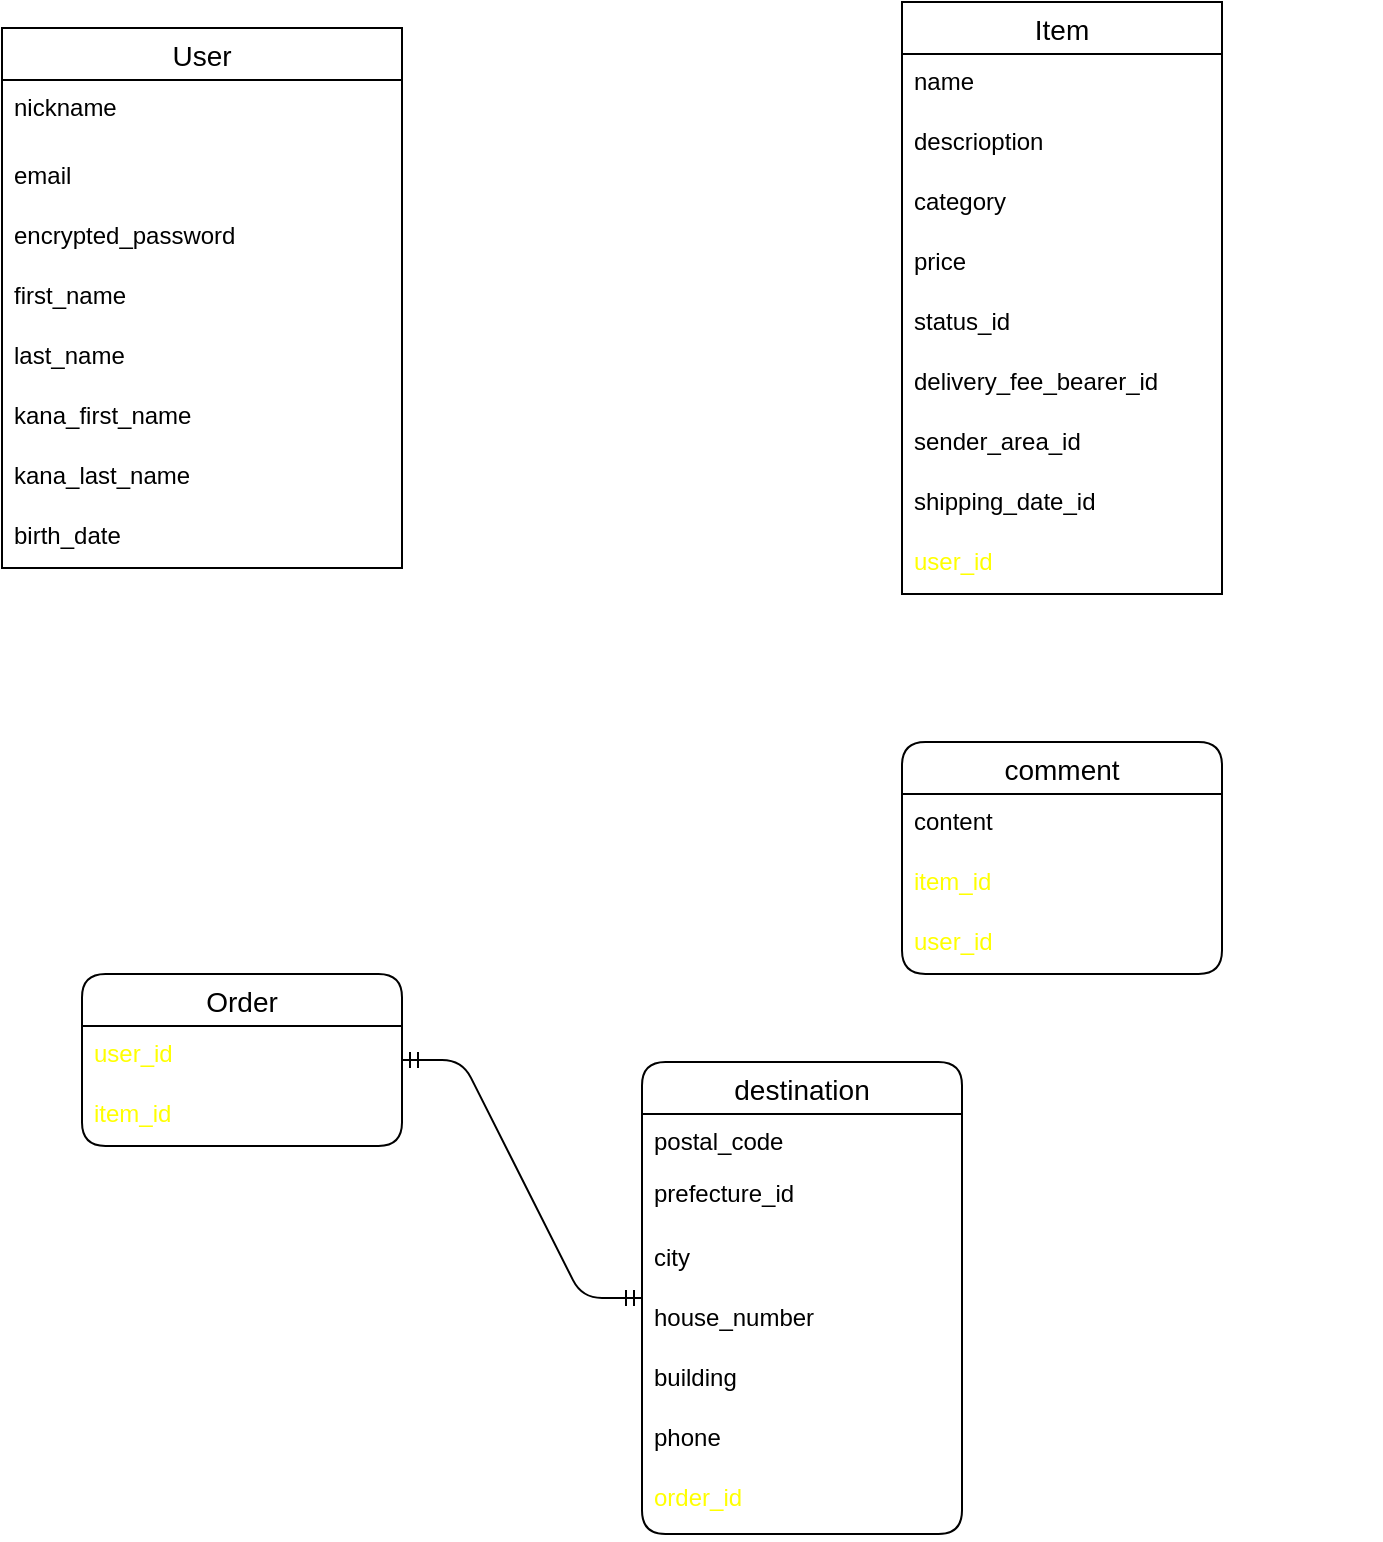<mxfile version="13.6.5">
    <diagram id="eR3UaYHtf4SxekgwNWtN" name="ページ1">
        <mxGraphModel dx="1208" dy="815" grid="1" gridSize="10" guides="1" tooltips="1" connect="1" arrows="1" fold="1" page="1" pageScale="1" pageWidth="827" pageHeight="1169" math="0" shadow="0">
            <root>
                <mxCell id="0"/>
                <mxCell id="1" parent="0"/>
                <mxCell id="119" value="" style="edgeStyle=entityRelationEdgeStyle;fontSize=12;html=1;endArrow=ERzeroToMany;endFill=1;startArrow=ERone;startFill=0;jumpSize=6;strokeWidth=1;strokeColor=#FFFFFF;" parent="1" source="44" target="84" edge="1">
                    <mxGeometry width="100" height="100" relative="1" as="geometry">
                        <mxPoint x="260" y="130" as="sourcePoint"/>
                        <mxPoint x="490" y="190" as="targetPoint"/>
                    </mxGeometry>
                </mxCell>
                <mxCell id="126" value="" style="edgeStyle=orthogonalEdgeStyle;fontSize=12;html=1;endArrow=ERzeroToMany;endFill=1;startArrow=ERone;startFill=0;jumpSize=6;strokeWidth=1;strokeColor=#FFFFFF;rounded=0;" parent="1" source="44" target="53" edge="1">
                    <mxGeometry width="100" height="100" relative="1" as="geometry">
                        <mxPoint x="126" y="370" as="sourcePoint"/>
                        <mxPoint x="190" y="518.01" as="targetPoint"/>
                        <Array as="points">
                            <mxPoint x="126" y="470"/>
                            <mxPoint x="126" y="470"/>
                        </Array>
                    </mxGeometry>
                </mxCell>
                <mxCell id="127" value="" style="fontSize=12;html=1;endArrow=ERzeroToMany;endFill=1;startArrow=ERone;startFill=0;jumpSize=6;strokeWidth=1;strokeColor=#FFFFFF;" parent="1" source="84" target="88" edge="1">
                    <mxGeometry width="100" height="100" relative="1" as="geometry">
                        <mxPoint x="580" y="360" as="sourcePoint"/>
                        <mxPoint x="640" y="460" as="targetPoint"/>
                    </mxGeometry>
                </mxCell>
                <mxCell id="128" value="" style="edgeStyle=orthogonalEdgeStyle;fontSize=12;html=1;endArrow=ERzeroToMany;endFill=1;startArrow=ERone;startFill=0;jumpSize=6;strokeWidth=1;strokeColor=#FFFFFF;rounded=0;" parent="1" target="88" edge="1">
                    <mxGeometry width="100" height="100" relative="1" as="geometry">
                        <mxPoint x="240" y="240" as="sourcePoint"/>
                        <mxPoint x="440" y="550" as="targetPoint"/>
                        <Array as="points">
                            <mxPoint x="440" y="240"/>
                            <mxPoint x="440" y="450"/>
                        </Array>
                    </mxGeometry>
                </mxCell>
                <mxCell id="129" value="" style="edgeStyle=orthogonalEdgeStyle;fontSize=12;html=1;endArrow=ERone;endFill=0;startArrow=ERzeroToOne;startFill=1;jumpSize=6;strokeWidth=1;strokeColor=#FFFFFF;rounded=0;" parent="1" source="53" target="84" edge="1">
                    <mxGeometry width="100" height="100" relative="1" as="geometry">
                        <mxPoint x="350" y="530" as="sourcePoint"/>
                        <mxPoint x="760" y="490" as="targetPoint"/>
                        <Array as="points">
                            <mxPoint x="720" y="530"/>
                            <mxPoint x="720" y="190"/>
                        </Array>
                    </mxGeometry>
                </mxCell>
                <mxCell id="88" value="comment" style="swimlane;fontStyle=0;childLayout=stackLayout;horizontal=1;startSize=26;horizontalStack=0;resizeParent=1;resizeParentMax=0;resizeLast=0;collapsible=1;marginBottom=0;align=center;fontSize=14;rounded=1;" parent="1" vertex="1">
                    <mxGeometry x="490" y="380" width="160" height="116" as="geometry"/>
                </mxCell>
                <mxCell id="89" value="content" style="text;strokeColor=none;fillColor=none;spacingLeft=4;spacingRight=4;overflow=hidden;rotatable=0;points=[[0,0.5],[1,0.5]];portConstraint=eastwest;fontSize=12;" parent="88" vertex="1">
                    <mxGeometry y="26" width="160" height="30" as="geometry"/>
                </mxCell>
                <mxCell id="90" value="item_id" style="text;strokeColor=none;fillColor=none;spacingLeft=4;spacingRight=4;overflow=hidden;rotatable=0;points=[[0,0.5],[1,0.5]];portConstraint=eastwest;fontSize=12;fontColor=#FFFF00;" parent="88" vertex="1">
                    <mxGeometry y="56" width="160" height="30" as="geometry"/>
                </mxCell>
                <mxCell id="91" value="user_id" style="text;strokeColor=none;fillColor=none;spacingLeft=4;spacingRight=4;overflow=hidden;rotatable=0;points=[[0,0.5],[1,0.5]];portConstraint=eastwest;fontSize=12;fontColor=#FFFF00;" parent="88" vertex="1">
                    <mxGeometry y="86" width="160" height="30" as="geometry"/>
                </mxCell>
                <mxCell id="147" value="" style="edgeStyle=entityRelationEdgeStyle;fontSize=12;html=1;endArrow=ERmandOne;startArrow=ERmandOne;" parent="1" source="53" target="130" edge="1">
                    <mxGeometry width="100" height="100" relative="1" as="geometry">
                        <mxPoint x="240" y="650" as="sourcePoint"/>
                        <mxPoint x="360" y="570" as="targetPoint"/>
                    </mxGeometry>
                </mxCell>
                <mxCell id="53" value="Order" style="swimlane;fontStyle=0;childLayout=stackLayout;horizontal=1;startSize=26;horizontalStack=0;resizeParent=1;resizeParentMax=0;resizeLast=0;collapsible=1;marginBottom=0;align=center;fontSize=14;rounded=1;" parent="1" vertex="1">
                    <mxGeometry x="80" y="496" width="160" height="86" as="geometry"/>
                </mxCell>
                <mxCell id="117" value="user_id" style="text;strokeColor=none;fillColor=none;spacingLeft=4;spacingRight=4;overflow=hidden;rotatable=0;points=[[0,0.5],[1,0.5]];portConstraint=eastwest;fontSize=12;fontColor=#FFFF00;" parent="53" vertex="1">
                    <mxGeometry y="26" width="160" height="30" as="geometry"/>
                </mxCell>
                <mxCell id="118" value="item_id" style="text;strokeColor=none;fillColor=none;spacingLeft=4;spacingRight=4;overflow=hidden;rotatable=0;points=[[0,0.5],[1,0.5]];portConstraint=eastwest;fontSize=12;fontColor=#FFFF00;" parent="53" vertex="1">
                    <mxGeometry y="56" width="160" height="30" as="geometry"/>
                </mxCell>
                <mxCell id="130" value="destination" style="swimlane;fontStyle=0;childLayout=stackLayout;horizontal=1;startSize=26;horizontalStack=0;resizeParent=1;resizeParentMax=0;resizeLast=0;collapsible=1;marginBottom=0;align=center;fontSize=14;rounded=1;" parent="1" vertex="1">
                    <mxGeometry x="360" y="540" width="160" height="236" as="geometry"/>
                </mxCell>
                <mxCell id="135" value="postal_code" style="text;strokeColor=none;fillColor=none;spacingLeft=4;spacingRight=4;overflow=hidden;rotatable=0;points=[[0,0.5],[1,0.5]];portConstraint=eastwest;fontSize=12;" parent="130" vertex="1">
                    <mxGeometry y="26" width="160" height="26" as="geometry"/>
                </mxCell>
                <mxCell id="136" value="prefecture_id" style="text;strokeColor=none;fillColor=none;spacingLeft=4;spacingRight=4;overflow=hidden;rotatable=0;points=[[0,0.5],[1,0.5]];portConstraint=eastwest;fontSize=12;" parent="130" vertex="1">
                    <mxGeometry y="52" width="160" height="32" as="geometry"/>
                </mxCell>
                <mxCell id="137" value="city" style="text;strokeColor=none;fillColor=none;spacingLeft=4;spacingRight=4;overflow=hidden;rotatable=0;points=[[0,0.5],[1,0.5]];portConstraint=eastwest;fontSize=12;" parent="130" vertex="1">
                    <mxGeometry y="84" width="160" height="30" as="geometry"/>
                </mxCell>
                <mxCell id="138" value="house_number" style="text;strokeColor=none;fillColor=none;spacingLeft=4;spacingRight=4;overflow=hidden;rotatable=0;points=[[0,0.5],[1,0.5]];portConstraint=eastwest;fontSize=12;" parent="130" vertex="1">
                    <mxGeometry y="114" width="160" height="30" as="geometry"/>
                </mxCell>
                <mxCell id="139" value="building" style="text;strokeColor=none;fillColor=none;spacingLeft=4;spacingRight=4;overflow=hidden;rotatable=0;points=[[0,0.5],[1,0.5]];portConstraint=eastwest;fontSize=12;" parent="130" vertex="1">
                    <mxGeometry y="144" width="160" height="30" as="geometry"/>
                </mxCell>
                <mxCell id="140" value="phone" style="text;strokeColor=none;fillColor=none;spacingLeft=4;spacingRight=4;overflow=hidden;rotatable=0;points=[[0,0.5],[1,0.5]];portConstraint=eastwest;fontSize=12;" parent="130" vertex="1">
                    <mxGeometry y="174" width="160" height="30" as="geometry"/>
                </mxCell>
                <mxCell id="145" value="order_id" style="text;strokeColor=none;fillColor=none;spacingLeft=4;spacingRight=4;overflow=hidden;rotatable=0;points=[[0,0.5],[1,0.5]];portConstraint=eastwest;fontSize=12;fontColor=#FFFF00;" parent="130" vertex="1">
                    <mxGeometry y="204" width="160" height="32" as="geometry"/>
                </mxCell>
                <mxCell id="84" value="Item" style="swimlane;fontStyle=0;childLayout=stackLayout;horizontal=1;startSize=26;horizontalStack=0;resizeParent=1;resizeParentMax=0;resizeLast=0;collapsible=1;marginBottom=0;align=center;fontSize=14;rounded=0;" parent="1" vertex="1">
                    <mxGeometry x="490" y="10" width="160" height="296" as="geometry"/>
                </mxCell>
                <mxCell id="87" value="name" style="text;strokeColor=none;fillColor=none;spacingLeft=4;spacingRight=4;overflow=hidden;rotatable=0;points=[[0,0.5],[1,0.5]];portConstraint=eastwest;fontSize=12;" parent="84" vertex="1">
                    <mxGeometry y="26" width="160" height="30" as="geometry"/>
                </mxCell>
                <mxCell id="148" value="descrioption" style="text;strokeColor=none;fillColor=none;spacingLeft=4;spacingRight=4;overflow=hidden;rotatable=0;points=[[0,0.5],[1,0.5]];portConstraint=eastwest;fontSize=12;" parent="84" vertex="1">
                    <mxGeometry y="56" width="160" height="30" as="geometry"/>
                </mxCell>
                <mxCell id="102" value="category" style="text;strokeColor=none;fillColor=none;spacingLeft=4;spacingRight=4;overflow=hidden;rotatable=0;points=[[0,0.5],[1,0.5]];portConstraint=eastwest;fontSize=12;" parent="84" vertex="1">
                    <mxGeometry y="86" width="160" height="30" as="geometry"/>
                </mxCell>
                <mxCell id="149" value="price" style="text;strokeColor=none;fillColor=none;spacingLeft=4;spacingRight=4;overflow=hidden;rotatable=0;points=[[0,0.5],[1,0.5]];portConstraint=eastwest;fontSize=12;" vertex="1" parent="84">
                    <mxGeometry y="116" width="160" height="30" as="geometry"/>
                </mxCell>
                <mxCell id="150" value="status_id" style="text;strokeColor=none;fillColor=none;spacingLeft=4;spacingRight=4;overflow=hidden;rotatable=0;points=[[0,0.5],[1,0.5]];portConstraint=eastwest;fontSize=12;" vertex="1" parent="84">
                    <mxGeometry y="146" width="160" height="30" as="geometry"/>
                </mxCell>
                <mxCell id="104" value="delivery_fee_bearer_id" style="text;strokeColor=none;fillColor=none;spacingLeft=4;spacingRight=4;overflow=hidden;rotatable=0;points=[[0,0.5],[1,0.5]];portConstraint=eastwest;fontSize=12;" parent="84" vertex="1">
                    <mxGeometry y="176" width="160" height="30" as="geometry"/>
                </mxCell>
                <mxCell id="105" value="sender_area_id" style="text;strokeColor=none;fillColor=none;spacingLeft=4;spacingRight=4;overflow=hidden;rotatable=0;points=[[0,0.5],[1,0.5]];portConstraint=eastwest;fontSize=12;" parent="84" vertex="1">
                    <mxGeometry y="206" width="160" height="30" as="geometry"/>
                </mxCell>
                <mxCell id="106" value="shipping_date_id" style="text;strokeColor=none;fillColor=none;spacingLeft=4;spacingRight=4;overflow=hidden;rotatable=0;points=[[0,0.5],[1,0.5]];portConstraint=eastwest;fontSize=12;" parent="84" vertex="1">
                    <mxGeometry y="236" width="160" height="30" as="geometry"/>
                </mxCell>
                <mxCell id="108" value="user_id" style="text;strokeColor=none;fillColor=none;spacingLeft=4;spacingRight=4;overflow=hidden;rotatable=0;points=[[0,0.5],[1,0.5]];portConstraint=eastwest;fontSize=12;fontColor=#FFFF00;" parent="84" vertex="1">
                    <mxGeometry y="266" width="160" height="30" as="geometry"/>
                </mxCell>
                <mxCell id="44" value="User" style="swimlane;fontStyle=0;childLayout=stackLayout;horizontal=1;startSize=26;horizontalStack=0;resizeParent=1;resizeParentMax=0;resizeLast=0;collapsible=1;marginBottom=0;align=center;fontSize=14;" parent="1" vertex="1">
                    <mxGeometry x="40" y="23" width="200" height="270" as="geometry"/>
                </mxCell>
                <mxCell id="45" value="nickname" style="text;strokeColor=none;fillColor=none;spacingLeft=4;spacingRight=4;overflow=hidden;rotatable=0;points=[[0,0.5],[1,0.5]];portConstraint=eastwest;fontSize=12;" parent="44" vertex="1">
                    <mxGeometry y="26" width="200" height="34" as="geometry"/>
                </mxCell>
                <mxCell id="46" value="email" style="text;strokeColor=none;fillColor=none;spacingLeft=4;spacingRight=4;overflow=hidden;rotatable=0;points=[[0,0.5],[1,0.5]];portConstraint=eastwest;fontSize=12;" parent="44" vertex="1">
                    <mxGeometry y="60" width="200" height="30" as="geometry"/>
                </mxCell>
                <mxCell id="47" value="encrypted_password" style="text;strokeColor=none;fillColor=none;spacingLeft=4;spacingRight=4;overflow=hidden;rotatable=0;points=[[0,0.5],[1,0.5]];portConstraint=eastwest;fontSize=12;" parent="44" vertex="1">
                    <mxGeometry y="90" width="200" height="30" as="geometry"/>
                </mxCell>
                <mxCell id="93" value="first_name" style="text;strokeColor=none;fillColor=none;spacingLeft=4;spacingRight=4;overflow=hidden;rotatable=0;points=[[0,0.5],[1,0.5]];portConstraint=eastwest;fontSize=12;" parent="44" vertex="1">
                    <mxGeometry y="120" width="200" height="30" as="geometry"/>
                </mxCell>
                <mxCell id="94" value="last_name" style="text;strokeColor=none;fillColor=none;spacingLeft=4;spacingRight=4;overflow=hidden;rotatable=0;points=[[0,0.5],[1,0.5]];portConstraint=eastwest;fontSize=12;" parent="44" vertex="1">
                    <mxGeometry y="150" width="200" height="30" as="geometry"/>
                </mxCell>
                <mxCell id="95" value="kana_first_name" style="text;strokeColor=none;fillColor=none;spacingLeft=4;spacingRight=4;overflow=hidden;rotatable=0;points=[[0,0.5],[1,0.5]];portConstraint=eastwest;fontSize=12;" parent="44" vertex="1">
                    <mxGeometry y="180" width="200" height="30" as="geometry"/>
                </mxCell>
                <mxCell id="96" value="kana_last_name" style="text;strokeColor=none;fillColor=none;spacingLeft=4;spacingRight=4;overflow=hidden;rotatable=0;points=[[0,0.5],[1,0.5]];portConstraint=eastwest;fontSize=12;" parent="44" vertex="1">
                    <mxGeometry y="210" width="200" height="30" as="geometry"/>
                </mxCell>
                <mxCell id="99" value="birth_date" style="text;strokeColor=none;fillColor=none;spacingLeft=4;spacingRight=4;overflow=hidden;rotatable=0;points=[[0,0.5],[1,0.5]];portConstraint=eastwest;fontSize=12;" parent="44" vertex="1">
                    <mxGeometry y="240" width="200" height="30" as="geometry"/>
                </mxCell>
            </root>
        </mxGraphModel>
    </diagram>
</mxfile>